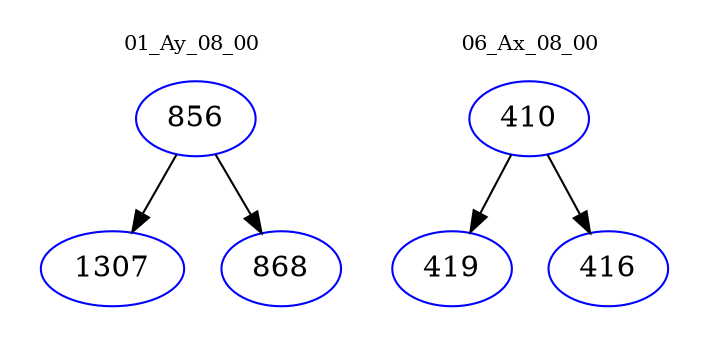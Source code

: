 digraph{
subgraph cluster_0 {
color = white
label = "01_Ay_08_00";
fontsize=10;
T0_856 [label="856", color="blue"]
T0_856 -> T0_1307 [color="black"]
T0_1307 [label="1307", color="blue"]
T0_856 -> T0_868 [color="black"]
T0_868 [label="868", color="blue"]
}
subgraph cluster_1 {
color = white
label = "06_Ax_08_00";
fontsize=10;
T1_410 [label="410", color="blue"]
T1_410 -> T1_419 [color="black"]
T1_419 [label="419", color="blue"]
T1_410 -> T1_416 [color="black"]
T1_416 [label="416", color="blue"]
}
}
